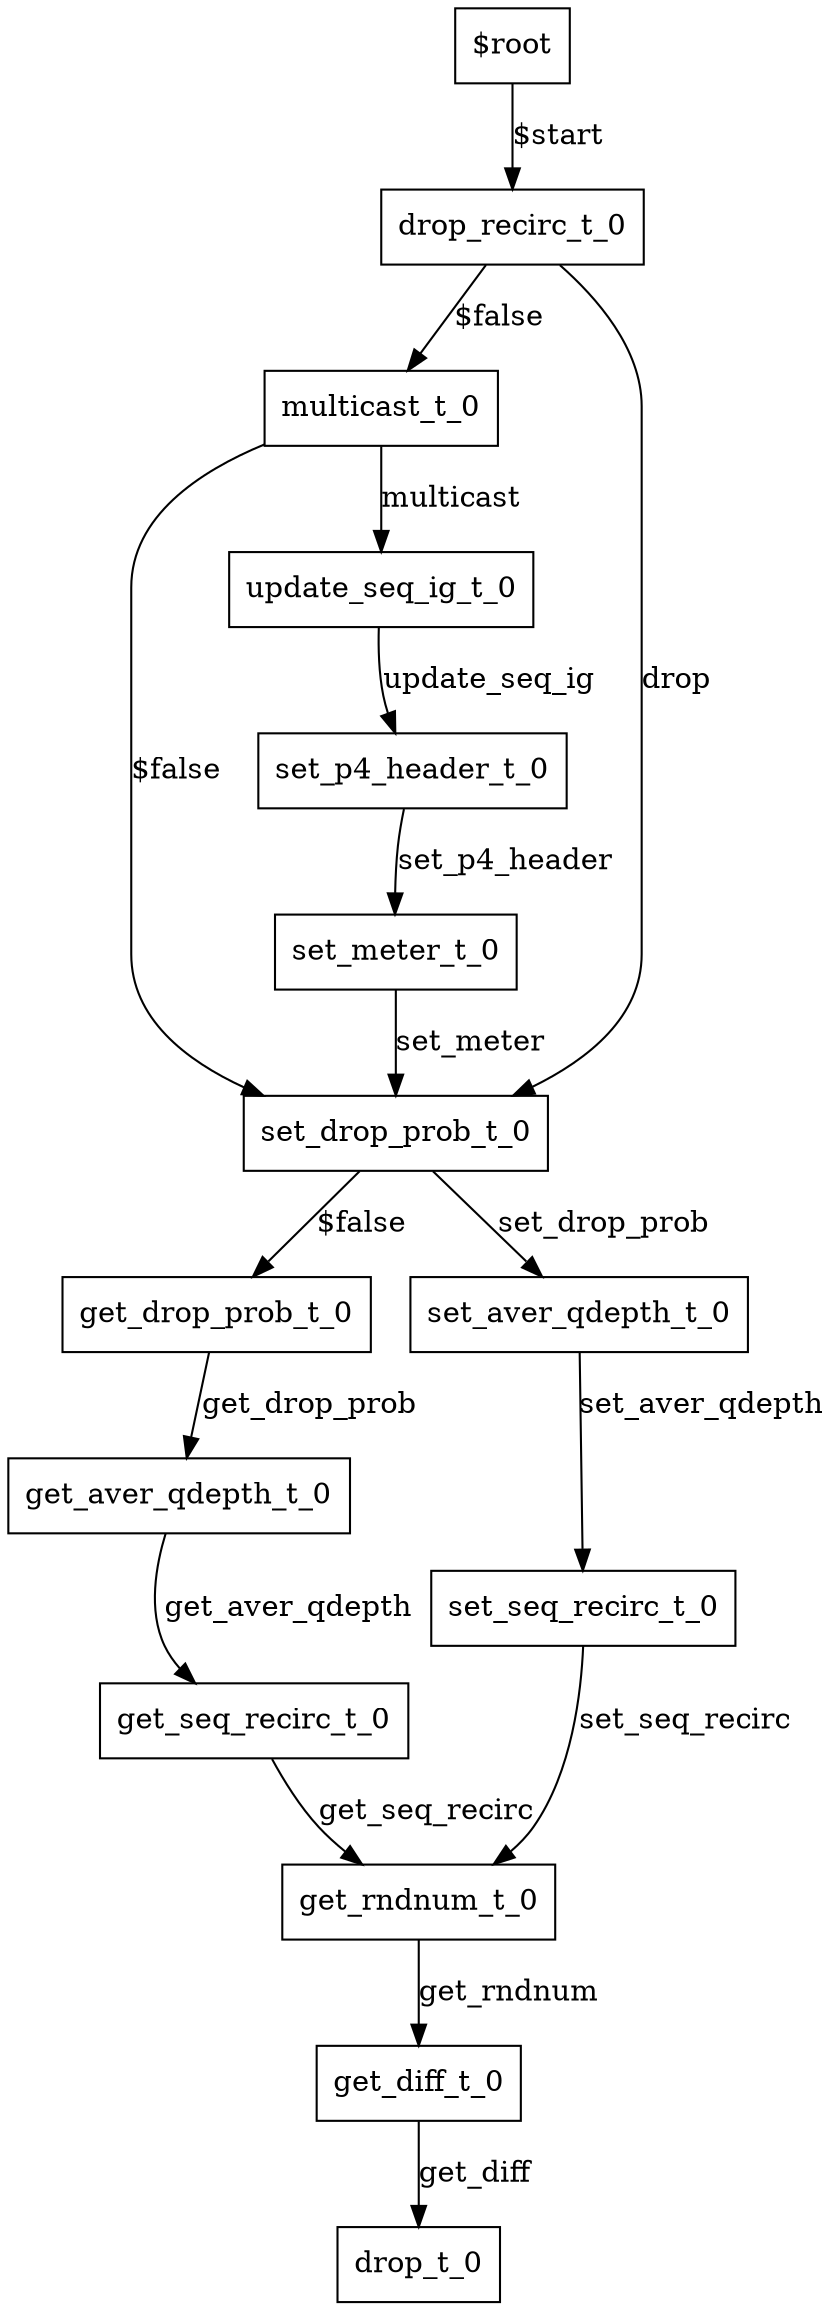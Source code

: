 digraph ingress {
0 [label="$root" shape=box color="black"];
1 [label="drop_recirc_t_0" shape=box color="black"];
14 [label="drop_t_0" shape=box color="black"];
9 [label="get_aver_qdepth_t_0" shape=box color="black"];
13 [label="get_diff_t_0" shape=box color="black"];
8 [label="get_drop_prob_t_0" shape=box color="black"];
11 [label="get_rndnum_t_0" shape=box color="black"];
10 [label="get_seq_recirc_t_0" shape=box color="black"];
3 [label="multicast_t_0" shape=box color="black"];
7 [label="set_aver_qdepth_t_0" shape=box color="black"];
2 [label="set_drop_prob_t_0" shape=box color="black"];
6 [label="set_meter_t_0" shape=box color="black"];
5 [label="set_p4_header_t_0" shape=box color="black"];
12 [label="set_seq_recirc_t_0" shape=box color="black"];
4 [label="update_seq_ig_t_0" shape=box color="black"];
0-> 1 [label="$start" color="black"];
1-> 2 [label="drop" color="black"];
1-> 3 [label="$false" color="black"];
9-> 10 [label="get_aver_qdepth" color="black"];
13-> 14 [label="get_diff" color="black"];
8-> 9 [label="get_drop_prob" color="black"];
11-> 13 [label="get_rndnum" color="black"];
10-> 11 [label="get_seq_recirc" color="black"];
3-> 4 [label="multicast" color="black"];
3-> 2 [label="$false" color="black"];
7-> 12 [label="set_aver_qdepth" color="black"];
2-> 7 [label="set_drop_prob" color="black"];
2-> 8 [label="$false" color="black"];
6-> 2 [label="set_meter" color="black"];
5-> 6 [label="set_p4_header" color="black"];
12-> 11 [label="set_seq_recirc" color="black"];
4-> 5 [label="update_seq_ig" color="black"];
}
